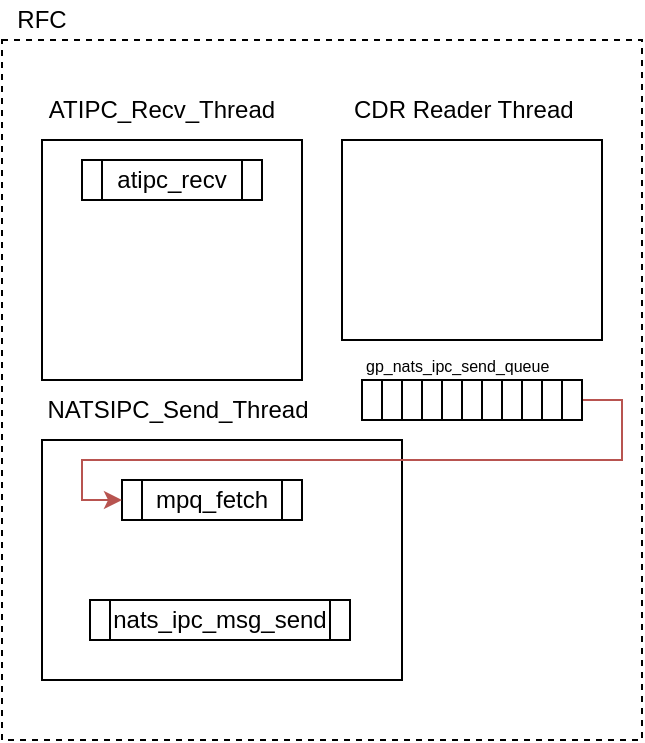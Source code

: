 <mxfile version="27.1.6">
  <diagram name="페이지-1" id="vVE2Y9p50dXo24dTJKPC">
    <mxGraphModel dx="475" dy="248" grid="1" gridSize="10" guides="1" tooltips="1" connect="1" arrows="1" fold="1" page="1" pageScale="1" pageWidth="827" pageHeight="1169" math="0" shadow="0">
      <root>
        <mxCell id="0" />
        <mxCell id="1" parent="0" />
        <mxCell id="QVj8-dLBNIMIgakFEfoc-1" value="" style="rounded=0;whiteSpace=wrap;html=1;dashed=1;perimeterSpacing=1;strokeWidth=1;" vertex="1" parent="1">
          <mxGeometry x="240" y="160" width="320" height="350" as="geometry" />
        </mxCell>
        <mxCell id="QVj8-dLBNIMIgakFEfoc-2" value="RFC" style="text;html=1;align=center;verticalAlign=middle;whiteSpace=wrap;rounded=0;" vertex="1" parent="1">
          <mxGeometry x="240" y="140" width="40" height="20" as="geometry" />
        </mxCell>
        <mxCell id="QVj8-dLBNIMIgakFEfoc-4" value="" style="rounded=0;whiteSpace=wrap;html=1;" vertex="1" parent="1">
          <mxGeometry x="260" y="210" width="130" height="120" as="geometry" />
        </mxCell>
        <mxCell id="QVj8-dLBNIMIgakFEfoc-5" value="ATIPC_Recv_Thread" style="text;html=1;align=center;verticalAlign=middle;whiteSpace=wrap;rounded=0;" vertex="1" parent="1">
          <mxGeometry x="260" y="180" width="120" height="30" as="geometry" />
        </mxCell>
        <mxCell id="QVj8-dLBNIMIgakFEfoc-9" value="" style="group" vertex="1" connectable="0" parent="1">
          <mxGeometry x="280" y="220" width="90" height="20" as="geometry" />
        </mxCell>
        <mxCell id="QVj8-dLBNIMIgakFEfoc-6" value="atipc_recv" style="rounded=0;whiteSpace=wrap;html=1;" vertex="1" parent="QVj8-dLBNIMIgakFEfoc-9">
          <mxGeometry x="10" width="70" height="20" as="geometry" />
        </mxCell>
        <mxCell id="QVj8-dLBNIMIgakFEfoc-7" value="" style="rounded=0;whiteSpace=wrap;html=1;" vertex="1" parent="QVj8-dLBNIMIgakFEfoc-9">
          <mxGeometry x="80" width="10" height="20" as="geometry" />
        </mxCell>
        <mxCell id="QVj8-dLBNIMIgakFEfoc-8" value="" style="rounded=0;whiteSpace=wrap;html=1;" vertex="1" parent="QVj8-dLBNIMIgakFEfoc-9">
          <mxGeometry width="10" height="20" as="geometry" />
        </mxCell>
        <mxCell id="QVj8-dLBNIMIgakFEfoc-10" value="" style="rounded=0;whiteSpace=wrap;html=1;" vertex="1" parent="1">
          <mxGeometry x="260" y="360" width="180" height="120" as="geometry" />
        </mxCell>
        <mxCell id="QVj8-dLBNIMIgakFEfoc-11" value="NATSIPC_Send_Thread" style="text;html=1;align=center;verticalAlign=middle;whiteSpace=wrap;rounded=0;" vertex="1" parent="1">
          <mxGeometry x="260" y="330" width="136" height="30" as="geometry" />
        </mxCell>
        <mxCell id="QVj8-dLBNIMIgakFEfoc-12" value="" style="group" vertex="1" connectable="0" parent="1">
          <mxGeometry x="300" y="380" width="90" height="20" as="geometry" />
        </mxCell>
        <mxCell id="QVj8-dLBNIMIgakFEfoc-13" value="mpq_fetch" style="rounded=0;whiteSpace=wrap;html=1;" vertex="1" parent="QVj8-dLBNIMIgakFEfoc-12">
          <mxGeometry x="10" width="70" height="20" as="geometry" />
        </mxCell>
        <mxCell id="QVj8-dLBNIMIgakFEfoc-14" value="" style="rounded=0;whiteSpace=wrap;html=1;" vertex="1" parent="QVj8-dLBNIMIgakFEfoc-12">
          <mxGeometry x="80" width="10" height="20" as="geometry" />
        </mxCell>
        <mxCell id="QVj8-dLBNIMIgakFEfoc-15" value="" style="rounded=0;whiteSpace=wrap;html=1;" vertex="1" parent="QVj8-dLBNIMIgakFEfoc-12">
          <mxGeometry width="10" height="20" as="geometry" />
        </mxCell>
        <mxCell id="QVj8-dLBNIMIgakFEfoc-20" value="" style="group" vertex="1" connectable="0" parent="1">
          <mxGeometry x="284" y="440" width="130" height="20" as="geometry" />
        </mxCell>
        <mxCell id="QVj8-dLBNIMIgakFEfoc-19" value="" style="rounded=0;whiteSpace=wrap;html=1;" vertex="1" parent="QVj8-dLBNIMIgakFEfoc-20">
          <mxGeometry width="10" height="20" as="geometry" />
        </mxCell>
        <mxCell id="QVj8-dLBNIMIgakFEfoc-17" value="nats_ipc_msg_send" style="rounded=0;whiteSpace=wrap;html=1;" vertex="1" parent="QVj8-dLBNIMIgakFEfoc-20">
          <mxGeometry x="10" width="110" height="20" as="geometry" />
        </mxCell>
        <mxCell id="QVj8-dLBNIMIgakFEfoc-18" value="" style="rounded=0;whiteSpace=wrap;html=1;" vertex="1" parent="QVj8-dLBNIMIgakFEfoc-20">
          <mxGeometry x="120" width="10" height="20" as="geometry" />
        </mxCell>
        <mxCell id="QVj8-dLBNIMIgakFEfoc-21" value="" style="rounded=0;whiteSpace=wrap;html=1;" vertex="1" parent="1">
          <mxGeometry x="420" y="330" width="10" height="20" as="geometry" />
        </mxCell>
        <mxCell id="QVj8-dLBNIMIgakFEfoc-22" value="&lt;font style=&quot;font-size: 8px;&quot;&gt;gp_nats_ipc_send_queue&lt;/font&gt;" style="text;html=1;align=left;verticalAlign=middle;whiteSpace=wrap;rounded=0;" vertex="1" parent="1">
          <mxGeometry x="420" y="317" width="106" height="10" as="geometry" />
        </mxCell>
        <mxCell id="QVj8-dLBNIMIgakFEfoc-24" value="" style="rounded=0;whiteSpace=wrap;html=1;" vertex="1" parent="1">
          <mxGeometry x="430" y="330" width="10" height="20" as="geometry" />
        </mxCell>
        <mxCell id="QVj8-dLBNIMIgakFEfoc-25" value="" style="rounded=0;whiteSpace=wrap;html=1;" vertex="1" parent="1">
          <mxGeometry x="440" y="330" width="10" height="20" as="geometry" />
        </mxCell>
        <mxCell id="QVj8-dLBNIMIgakFEfoc-26" value="" style="rounded=0;whiteSpace=wrap;html=1;" vertex="1" parent="1">
          <mxGeometry x="450" y="330" width="10" height="20" as="geometry" />
        </mxCell>
        <mxCell id="QVj8-dLBNIMIgakFEfoc-27" value="" style="rounded=0;whiteSpace=wrap;html=1;" vertex="1" parent="1">
          <mxGeometry x="460" y="330" width="10" height="20" as="geometry" />
        </mxCell>
        <mxCell id="QVj8-dLBNIMIgakFEfoc-28" value="" style="rounded=0;whiteSpace=wrap;html=1;" vertex="1" parent="1">
          <mxGeometry x="470" y="330" width="10" height="20" as="geometry" />
        </mxCell>
        <mxCell id="QVj8-dLBNIMIgakFEfoc-29" value="" style="rounded=0;whiteSpace=wrap;html=1;" vertex="1" parent="1">
          <mxGeometry x="480" y="330" width="10" height="20" as="geometry" />
        </mxCell>
        <mxCell id="QVj8-dLBNIMIgakFEfoc-30" value="" style="rounded=0;whiteSpace=wrap;html=1;" vertex="1" parent="1">
          <mxGeometry x="490" y="330" width="10" height="20" as="geometry" />
        </mxCell>
        <mxCell id="QVj8-dLBNIMIgakFEfoc-31" value="" style="rounded=0;whiteSpace=wrap;html=1;" vertex="1" parent="1">
          <mxGeometry x="500" y="330" width="10" height="20" as="geometry" />
        </mxCell>
        <mxCell id="QVj8-dLBNIMIgakFEfoc-32" value="" style="rounded=0;whiteSpace=wrap;html=1;" vertex="1" parent="1">
          <mxGeometry x="510" y="330" width="10" height="20" as="geometry" />
        </mxCell>
        <mxCell id="QVj8-dLBNIMIgakFEfoc-34" style="edgeStyle=orthogonalEdgeStyle;rounded=0;orthogonalLoop=1;jettySize=auto;html=1;exitX=1;exitY=0.5;exitDx=0;exitDy=0;entryX=0;entryY=0.5;entryDx=0;entryDy=0;fillColor=#f8cecc;strokeColor=#b85450;" edge="1" parent="1" source="QVj8-dLBNIMIgakFEfoc-33" target="QVj8-dLBNIMIgakFEfoc-15">
          <mxGeometry relative="1" as="geometry">
            <Array as="points">
              <mxPoint x="550" y="340" />
              <mxPoint x="550" y="370" />
              <mxPoint x="280" y="370" />
              <mxPoint x="280" y="390" />
            </Array>
          </mxGeometry>
        </mxCell>
        <mxCell id="QVj8-dLBNIMIgakFEfoc-33" value="" style="rounded=0;whiteSpace=wrap;html=1;" vertex="1" parent="1">
          <mxGeometry x="520" y="330" width="10" height="20" as="geometry" />
        </mxCell>
        <mxCell id="QVj8-dLBNIMIgakFEfoc-35" value="CDR Reader Thread" style="text;html=1;align=left;verticalAlign=middle;whiteSpace=wrap;rounded=0;" vertex="1" parent="1">
          <mxGeometry x="414" y="180" width="130" height="30" as="geometry" />
        </mxCell>
        <mxCell id="QVj8-dLBNIMIgakFEfoc-36" value="" style="rounded=0;whiteSpace=wrap;html=1;" vertex="1" parent="1">
          <mxGeometry x="410" y="210" width="130" height="100" as="geometry" />
        </mxCell>
      </root>
    </mxGraphModel>
  </diagram>
</mxfile>
